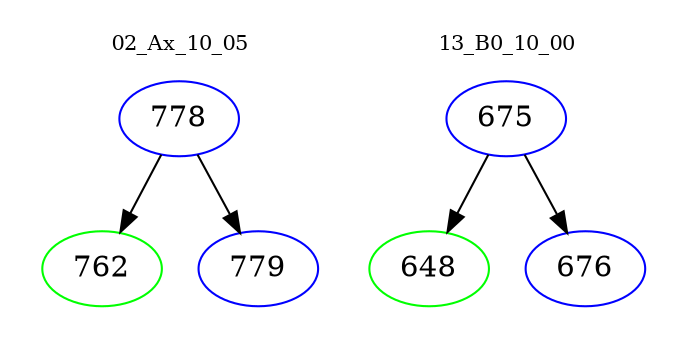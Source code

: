 digraph{
subgraph cluster_0 {
color = white
label = "02_Ax_10_05";
fontsize=10;
T0_778 [label="778", color="blue"]
T0_778 -> T0_762 [color="black"]
T0_762 [label="762", color="green"]
T0_778 -> T0_779 [color="black"]
T0_779 [label="779", color="blue"]
}
subgraph cluster_1 {
color = white
label = "13_B0_10_00";
fontsize=10;
T1_675 [label="675", color="blue"]
T1_675 -> T1_648 [color="black"]
T1_648 [label="648", color="green"]
T1_675 -> T1_676 [color="black"]
T1_676 [label="676", color="blue"]
}
}
